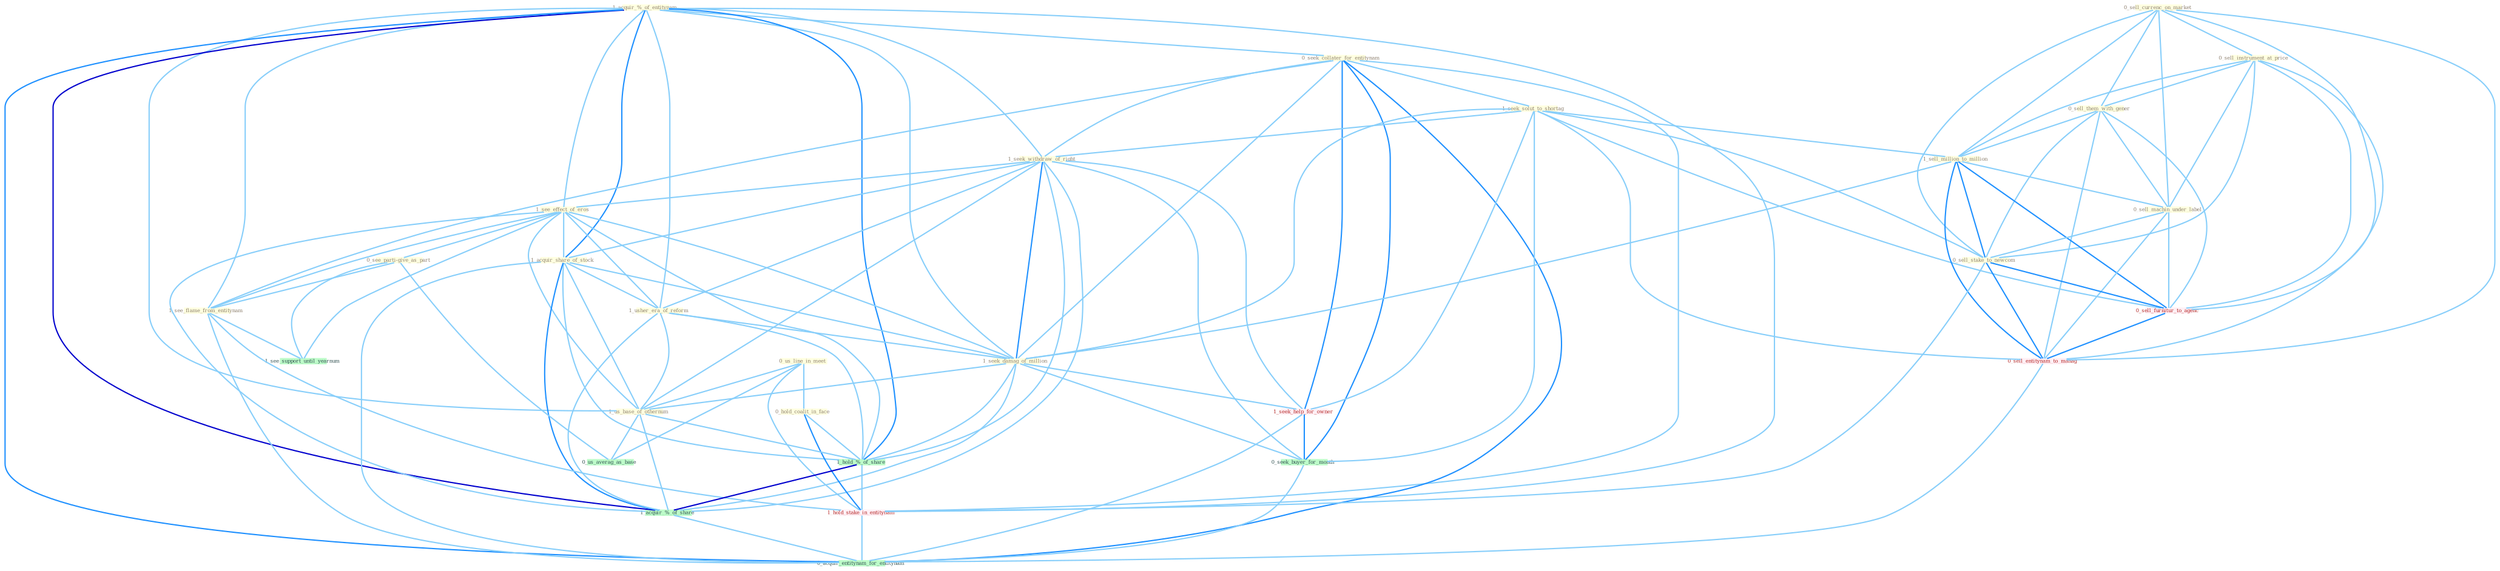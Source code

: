 Graph G{ 
    node
    [shape=polygon,style=filled,width=.5,height=.06,color="#BDFCC9",fixedsize=true,fontsize=4,
    fontcolor="#2f4f4f"];
    {node
    [color="#ffffe0", fontcolor="#8b7d6b"] "1_acquir_%_of_entitynam " "0_seek_collater_for_entitynam " "1_seek_solut_to_shortag " "0_sell_currenc_on_market " "1_seek_withdraw_of_right " "1_see_effect_of_eros " "1_acquir_share_of_stock " "0_sell_instrument_at_price " "1_usher_era_of_reform " "0_see_parti-give_as_part " "0_sell_them_with_gener " "0_us_line_in_meet " "1_sell_million_to_million " "1_see_flame_from_entitynam " "1_seek_damag_of_million " "0_sell_machin_under_label " "0_hold_coalit_in_face " "0_sell_stake_to_newcom " "1_us_base_of_othernum "}
{node [color="#fff0f5", fontcolor="#b22222"] "1_hold_stake_in_entitynam " "1_seek_help_for_owner " "0_sell_furnitur_to_agenc " "0_sell_entitynam_to_manag "}
edge [color="#B0E2FF"];

	"1_acquir_%_of_entitynam " -- "0_seek_collater_for_entitynam " [w="1", color="#87cefa" ];
	"1_acquir_%_of_entitynam " -- "1_seek_withdraw_of_right " [w="1", color="#87cefa" ];
	"1_acquir_%_of_entitynam " -- "1_see_effect_of_eros " [w="1", color="#87cefa" ];
	"1_acquir_%_of_entitynam " -- "1_acquir_share_of_stock " [w="2", color="#1e90ff" , len=0.8];
	"1_acquir_%_of_entitynam " -- "1_usher_era_of_reform " [w="1", color="#87cefa" ];
	"1_acquir_%_of_entitynam " -- "1_see_flame_from_entitynam " [w="1", color="#87cefa" ];
	"1_acquir_%_of_entitynam " -- "1_seek_damag_of_million " [w="1", color="#87cefa" ];
	"1_acquir_%_of_entitynam " -- "1_us_base_of_othernum " [w="1", color="#87cefa" ];
	"1_acquir_%_of_entitynam " -- "1_hold_%_of_share " [w="2", color="#1e90ff" , len=0.8];
	"1_acquir_%_of_entitynam " -- "1_hold_stake_in_entitynam " [w="1", color="#87cefa" ];
	"1_acquir_%_of_entitynam " -- "1_acquir_%_of_share " [w="3", color="#0000cd" , len=0.6];
	"1_acquir_%_of_entitynam " -- "0_acquir_entitynam_for_entitynam " [w="2", color="#1e90ff" , len=0.8];
	"0_seek_collater_for_entitynam " -- "1_seek_solut_to_shortag " [w="1", color="#87cefa" ];
	"0_seek_collater_for_entitynam " -- "1_seek_withdraw_of_right " [w="1", color="#87cefa" ];
	"0_seek_collater_for_entitynam " -- "1_see_flame_from_entitynam " [w="1", color="#87cefa" ];
	"0_seek_collater_for_entitynam " -- "1_seek_damag_of_million " [w="1", color="#87cefa" ];
	"0_seek_collater_for_entitynam " -- "1_hold_stake_in_entitynam " [w="1", color="#87cefa" ];
	"0_seek_collater_for_entitynam " -- "1_seek_help_for_owner " [w="2", color="#1e90ff" , len=0.8];
	"0_seek_collater_for_entitynam " -- "0_seek_buyer_for_month " [w="2", color="#1e90ff" , len=0.8];
	"0_seek_collater_for_entitynam " -- "0_acquir_entitynam_for_entitynam " [w="2", color="#1e90ff" , len=0.8];
	"1_seek_solut_to_shortag " -- "1_seek_withdraw_of_right " [w="1", color="#87cefa" ];
	"1_seek_solut_to_shortag " -- "1_sell_million_to_million " [w="1", color="#87cefa" ];
	"1_seek_solut_to_shortag " -- "1_seek_damag_of_million " [w="1", color="#87cefa" ];
	"1_seek_solut_to_shortag " -- "0_sell_stake_to_newcom " [w="1", color="#87cefa" ];
	"1_seek_solut_to_shortag " -- "1_seek_help_for_owner " [w="1", color="#87cefa" ];
	"1_seek_solut_to_shortag " -- "0_seek_buyer_for_month " [w="1", color="#87cefa" ];
	"1_seek_solut_to_shortag " -- "0_sell_furnitur_to_agenc " [w="1", color="#87cefa" ];
	"1_seek_solut_to_shortag " -- "0_sell_entitynam_to_manag " [w="1", color="#87cefa" ];
	"0_sell_currenc_on_market " -- "0_sell_instrument_at_price " [w="1", color="#87cefa" ];
	"0_sell_currenc_on_market " -- "0_sell_them_with_gener " [w="1", color="#87cefa" ];
	"0_sell_currenc_on_market " -- "1_sell_million_to_million " [w="1", color="#87cefa" ];
	"0_sell_currenc_on_market " -- "0_sell_machin_under_label " [w="1", color="#87cefa" ];
	"0_sell_currenc_on_market " -- "0_sell_stake_to_newcom " [w="1", color="#87cefa" ];
	"0_sell_currenc_on_market " -- "0_sell_furnitur_to_agenc " [w="1", color="#87cefa" ];
	"0_sell_currenc_on_market " -- "0_sell_entitynam_to_manag " [w="1", color="#87cefa" ];
	"1_seek_withdraw_of_right " -- "1_see_effect_of_eros " [w="1", color="#87cefa" ];
	"1_seek_withdraw_of_right " -- "1_acquir_share_of_stock " [w="1", color="#87cefa" ];
	"1_seek_withdraw_of_right " -- "1_usher_era_of_reform " [w="1", color="#87cefa" ];
	"1_seek_withdraw_of_right " -- "1_seek_damag_of_million " [w="2", color="#1e90ff" , len=0.8];
	"1_seek_withdraw_of_right " -- "1_us_base_of_othernum " [w="1", color="#87cefa" ];
	"1_seek_withdraw_of_right " -- "1_hold_%_of_share " [w="1", color="#87cefa" ];
	"1_seek_withdraw_of_right " -- "1_seek_help_for_owner " [w="1", color="#87cefa" ];
	"1_seek_withdraw_of_right " -- "0_seek_buyer_for_month " [w="1", color="#87cefa" ];
	"1_seek_withdraw_of_right " -- "1_acquir_%_of_share " [w="1", color="#87cefa" ];
	"1_see_effect_of_eros " -- "1_acquir_share_of_stock " [w="1", color="#87cefa" ];
	"1_see_effect_of_eros " -- "1_usher_era_of_reform " [w="1", color="#87cefa" ];
	"1_see_effect_of_eros " -- "0_see_parti-give_as_part " [w="1", color="#87cefa" ];
	"1_see_effect_of_eros " -- "1_see_flame_from_entitynam " [w="1", color="#87cefa" ];
	"1_see_effect_of_eros " -- "1_seek_damag_of_million " [w="1", color="#87cefa" ];
	"1_see_effect_of_eros " -- "1_us_base_of_othernum " [w="1", color="#87cefa" ];
	"1_see_effect_of_eros " -- "1_hold_%_of_share " [w="1", color="#87cefa" ];
	"1_see_effect_of_eros " -- "1_acquir_%_of_share " [w="1", color="#87cefa" ];
	"1_see_effect_of_eros " -- "1_see_support_until_yearnum " [w="1", color="#87cefa" ];
	"1_acquir_share_of_stock " -- "1_usher_era_of_reform " [w="1", color="#87cefa" ];
	"1_acquir_share_of_stock " -- "1_seek_damag_of_million " [w="1", color="#87cefa" ];
	"1_acquir_share_of_stock " -- "1_us_base_of_othernum " [w="1", color="#87cefa" ];
	"1_acquir_share_of_stock " -- "1_hold_%_of_share " [w="1", color="#87cefa" ];
	"1_acquir_share_of_stock " -- "1_acquir_%_of_share " [w="2", color="#1e90ff" , len=0.8];
	"1_acquir_share_of_stock " -- "0_acquir_entitynam_for_entitynam " [w="1", color="#87cefa" ];
	"0_sell_instrument_at_price " -- "0_sell_them_with_gener " [w="1", color="#87cefa" ];
	"0_sell_instrument_at_price " -- "1_sell_million_to_million " [w="1", color="#87cefa" ];
	"0_sell_instrument_at_price " -- "0_sell_machin_under_label " [w="1", color="#87cefa" ];
	"0_sell_instrument_at_price " -- "0_sell_stake_to_newcom " [w="1", color="#87cefa" ];
	"0_sell_instrument_at_price " -- "0_sell_furnitur_to_agenc " [w="1", color="#87cefa" ];
	"0_sell_instrument_at_price " -- "0_sell_entitynam_to_manag " [w="1", color="#87cefa" ];
	"1_usher_era_of_reform " -- "1_seek_damag_of_million " [w="1", color="#87cefa" ];
	"1_usher_era_of_reform " -- "1_us_base_of_othernum " [w="1", color="#87cefa" ];
	"1_usher_era_of_reform " -- "1_hold_%_of_share " [w="1", color="#87cefa" ];
	"1_usher_era_of_reform " -- "1_acquir_%_of_share " [w="1", color="#87cefa" ];
	"0_see_parti-give_as_part " -- "1_see_flame_from_entitynam " [w="1", color="#87cefa" ];
	"0_see_parti-give_as_part " -- "1_see_support_until_yearnum " [w="1", color="#87cefa" ];
	"0_see_parti-give_as_part " -- "0_us_averag_as_base " [w="1", color="#87cefa" ];
	"0_sell_them_with_gener " -- "1_sell_million_to_million " [w="1", color="#87cefa" ];
	"0_sell_them_with_gener " -- "0_sell_machin_under_label " [w="1", color="#87cefa" ];
	"0_sell_them_with_gener " -- "0_sell_stake_to_newcom " [w="1", color="#87cefa" ];
	"0_sell_them_with_gener " -- "0_sell_furnitur_to_agenc " [w="1", color="#87cefa" ];
	"0_sell_them_with_gener " -- "0_sell_entitynam_to_manag " [w="1", color="#87cefa" ];
	"0_us_line_in_meet " -- "0_hold_coalit_in_face " [w="1", color="#87cefa" ];
	"0_us_line_in_meet " -- "1_us_base_of_othernum " [w="1", color="#87cefa" ];
	"0_us_line_in_meet " -- "1_hold_stake_in_entitynam " [w="1", color="#87cefa" ];
	"0_us_line_in_meet " -- "0_us_averag_as_base " [w="1", color="#87cefa" ];
	"1_sell_million_to_million " -- "1_seek_damag_of_million " [w="1", color="#87cefa" ];
	"1_sell_million_to_million " -- "0_sell_machin_under_label " [w="1", color="#87cefa" ];
	"1_sell_million_to_million " -- "0_sell_stake_to_newcom " [w="2", color="#1e90ff" , len=0.8];
	"1_sell_million_to_million " -- "0_sell_furnitur_to_agenc " [w="2", color="#1e90ff" , len=0.8];
	"1_sell_million_to_million " -- "0_sell_entitynam_to_manag " [w="2", color="#1e90ff" , len=0.8];
	"1_see_flame_from_entitynam " -- "1_hold_stake_in_entitynam " [w="1", color="#87cefa" ];
	"1_see_flame_from_entitynam " -- "1_see_support_until_yearnum " [w="1", color="#87cefa" ];
	"1_see_flame_from_entitynam " -- "0_acquir_entitynam_for_entitynam " [w="1", color="#87cefa" ];
	"1_seek_damag_of_million " -- "1_us_base_of_othernum " [w="1", color="#87cefa" ];
	"1_seek_damag_of_million " -- "1_hold_%_of_share " [w="1", color="#87cefa" ];
	"1_seek_damag_of_million " -- "1_seek_help_for_owner " [w="1", color="#87cefa" ];
	"1_seek_damag_of_million " -- "0_seek_buyer_for_month " [w="1", color="#87cefa" ];
	"1_seek_damag_of_million " -- "1_acquir_%_of_share " [w="1", color="#87cefa" ];
	"0_sell_machin_under_label " -- "0_sell_stake_to_newcom " [w="1", color="#87cefa" ];
	"0_sell_machin_under_label " -- "0_sell_furnitur_to_agenc " [w="1", color="#87cefa" ];
	"0_sell_machin_under_label " -- "0_sell_entitynam_to_manag " [w="1", color="#87cefa" ];
	"0_hold_coalit_in_face " -- "1_hold_%_of_share " [w="1", color="#87cefa" ];
	"0_hold_coalit_in_face " -- "1_hold_stake_in_entitynam " [w="2", color="#1e90ff" , len=0.8];
	"0_sell_stake_to_newcom " -- "1_hold_stake_in_entitynam " [w="1", color="#87cefa" ];
	"0_sell_stake_to_newcom " -- "0_sell_furnitur_to_agenc " [w="2", color="#1e90ff" , len=0.8];
	"0_sell_stake_to_newcom " -- "0_sell_entitynam_to_manag " [w="2", color="#1e90ff" , len=0.8];
	"1_us_base_of_othernum " -- "1_hold_%_of_share " [w="1", color="#87cefa" ];
	"1_us_base_of_othernum " -- "1_acquir_%_of_share " [w="1", color="#87cefa" ];
	"1_us_base_of_othernum " -- "0_us_averag_as_base " [w="1", color="#87cefa" ];
	"1_hold_%_of_share " -- "1_hold_stake_in_entitynam " [w="1", color="#87cefa" ];
	"1_hold_%_of_share " -- "1_acquir_%_of_share " [w="3", color="#0000cd" , len=0.6];
	"1_hold_stake_in_entitynam " -- "0_acquir_entitynam_for_entitynam " [w="1", color="#87cefa" ];
	"1_seek_help_for_owner " -- "0_seek_buyer_for_month " [w="2", color="#1e90ff" , len=0.8];
	"1_seek_help_for_owner " -- "0_acquir_entitynam_for_entitynam " [w="1", color="#87cefa" ];
	"0_seek_buyer_for_month " -- "0_acquir_entitynam_for_entitynam " [w="1", color="#87cefa" ];
	"1_acquir_%_of_share " -- "0_acquir_entitynam_for_entitynam " [w="1", color="#87cefa" ];
	"0_sell_furnitur_to_agenc " -- "0_sell_entitynam_to_manag " [w="2", color="#1e90ff" , len=0.8];
	"0_sell_entitynam_to_manag " -- "0_acquir_entitynam_for_entitynam " [w="1", color="#87cefa" ];
}